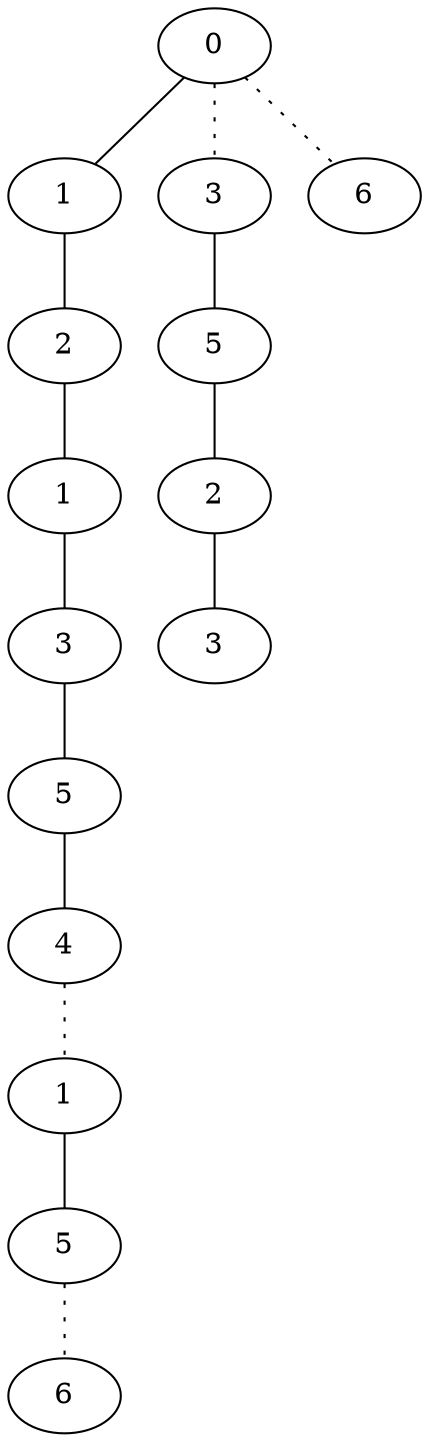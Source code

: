 graph {
a0[label=0];
a1[label=1];
a2[label=2];
a3[label=1];
a4[label=3];
a5[label=5];
a6[label=4];
a7[label=1];
a8[label=5];
a9[label=6];
a10[label=3];
a11[label=5];
a12[label=2];
a13[label=3];
a14[label=6];
a0 -- a1;
a0 -- a10 [style=dotted];
a0 -- a14 [style=dotted];
a1 -- a2;
a2 -- a3;
a3 -- a4;
a4 -- a5;
a5 -- a6;
a6 -- a7 [style=dotted];
a7 -- a8;
a8 -- a9 [style=dotted];
a10 -- a11;
a11 -- a12;
a12 -- a13;
}
